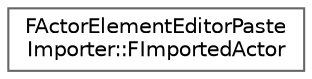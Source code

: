 digraph "Graphical Class Hierarchy"
{
 // INTERACTIVE_SVG=YES
 // LATEX_PDF_SIZE
  bgcolor="transparent";
  edge [fontname=Helvetica,fontsize=10,labelfontname=Helvetica,labelfontsize=10];
  node [fontname=Helvetica,fontsize=10,shape=box,height=0.2,width=0.4];
  rankdir="LR";
  Node0 [id="Node000000",label="FActorElementEditorPaste\lImporter::FImportedActor",height=0.2,width=0.4,color="grey40", fillcolor="white", style="filled",URL="$db/d5b/structFActorElementEditorPasteImporter_1_1FImportedActor.html",tooltip=" "];
}

